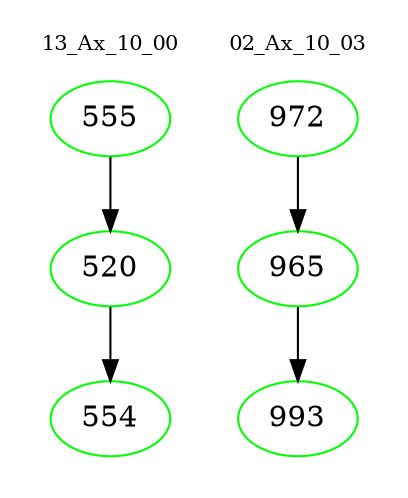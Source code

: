 digraph{
subgraph cluster_0 {
color = white
label = "13_Ax_10_00";
fontsize=10;
T0_555 [label="555", color="green"]
T0_555 -> T0_520 [color="black"]
T0_520 [label="520", color="green"]
T0_520 -> T0_554 [color="black"]
T0_554 [label="554", color="green"]
}
subgraph cluster_1 {
color = white
label = "02_Ax_10_03";
fontsize=10;
T1_972 [label="972", color="green"]
T1_972 -> T1_965 [color="black"]
T1_965 [label="965", color="green"]
T1_965 -> T1_993 [color="black"]
T1_993 [label="993", color="green"]
}
}
